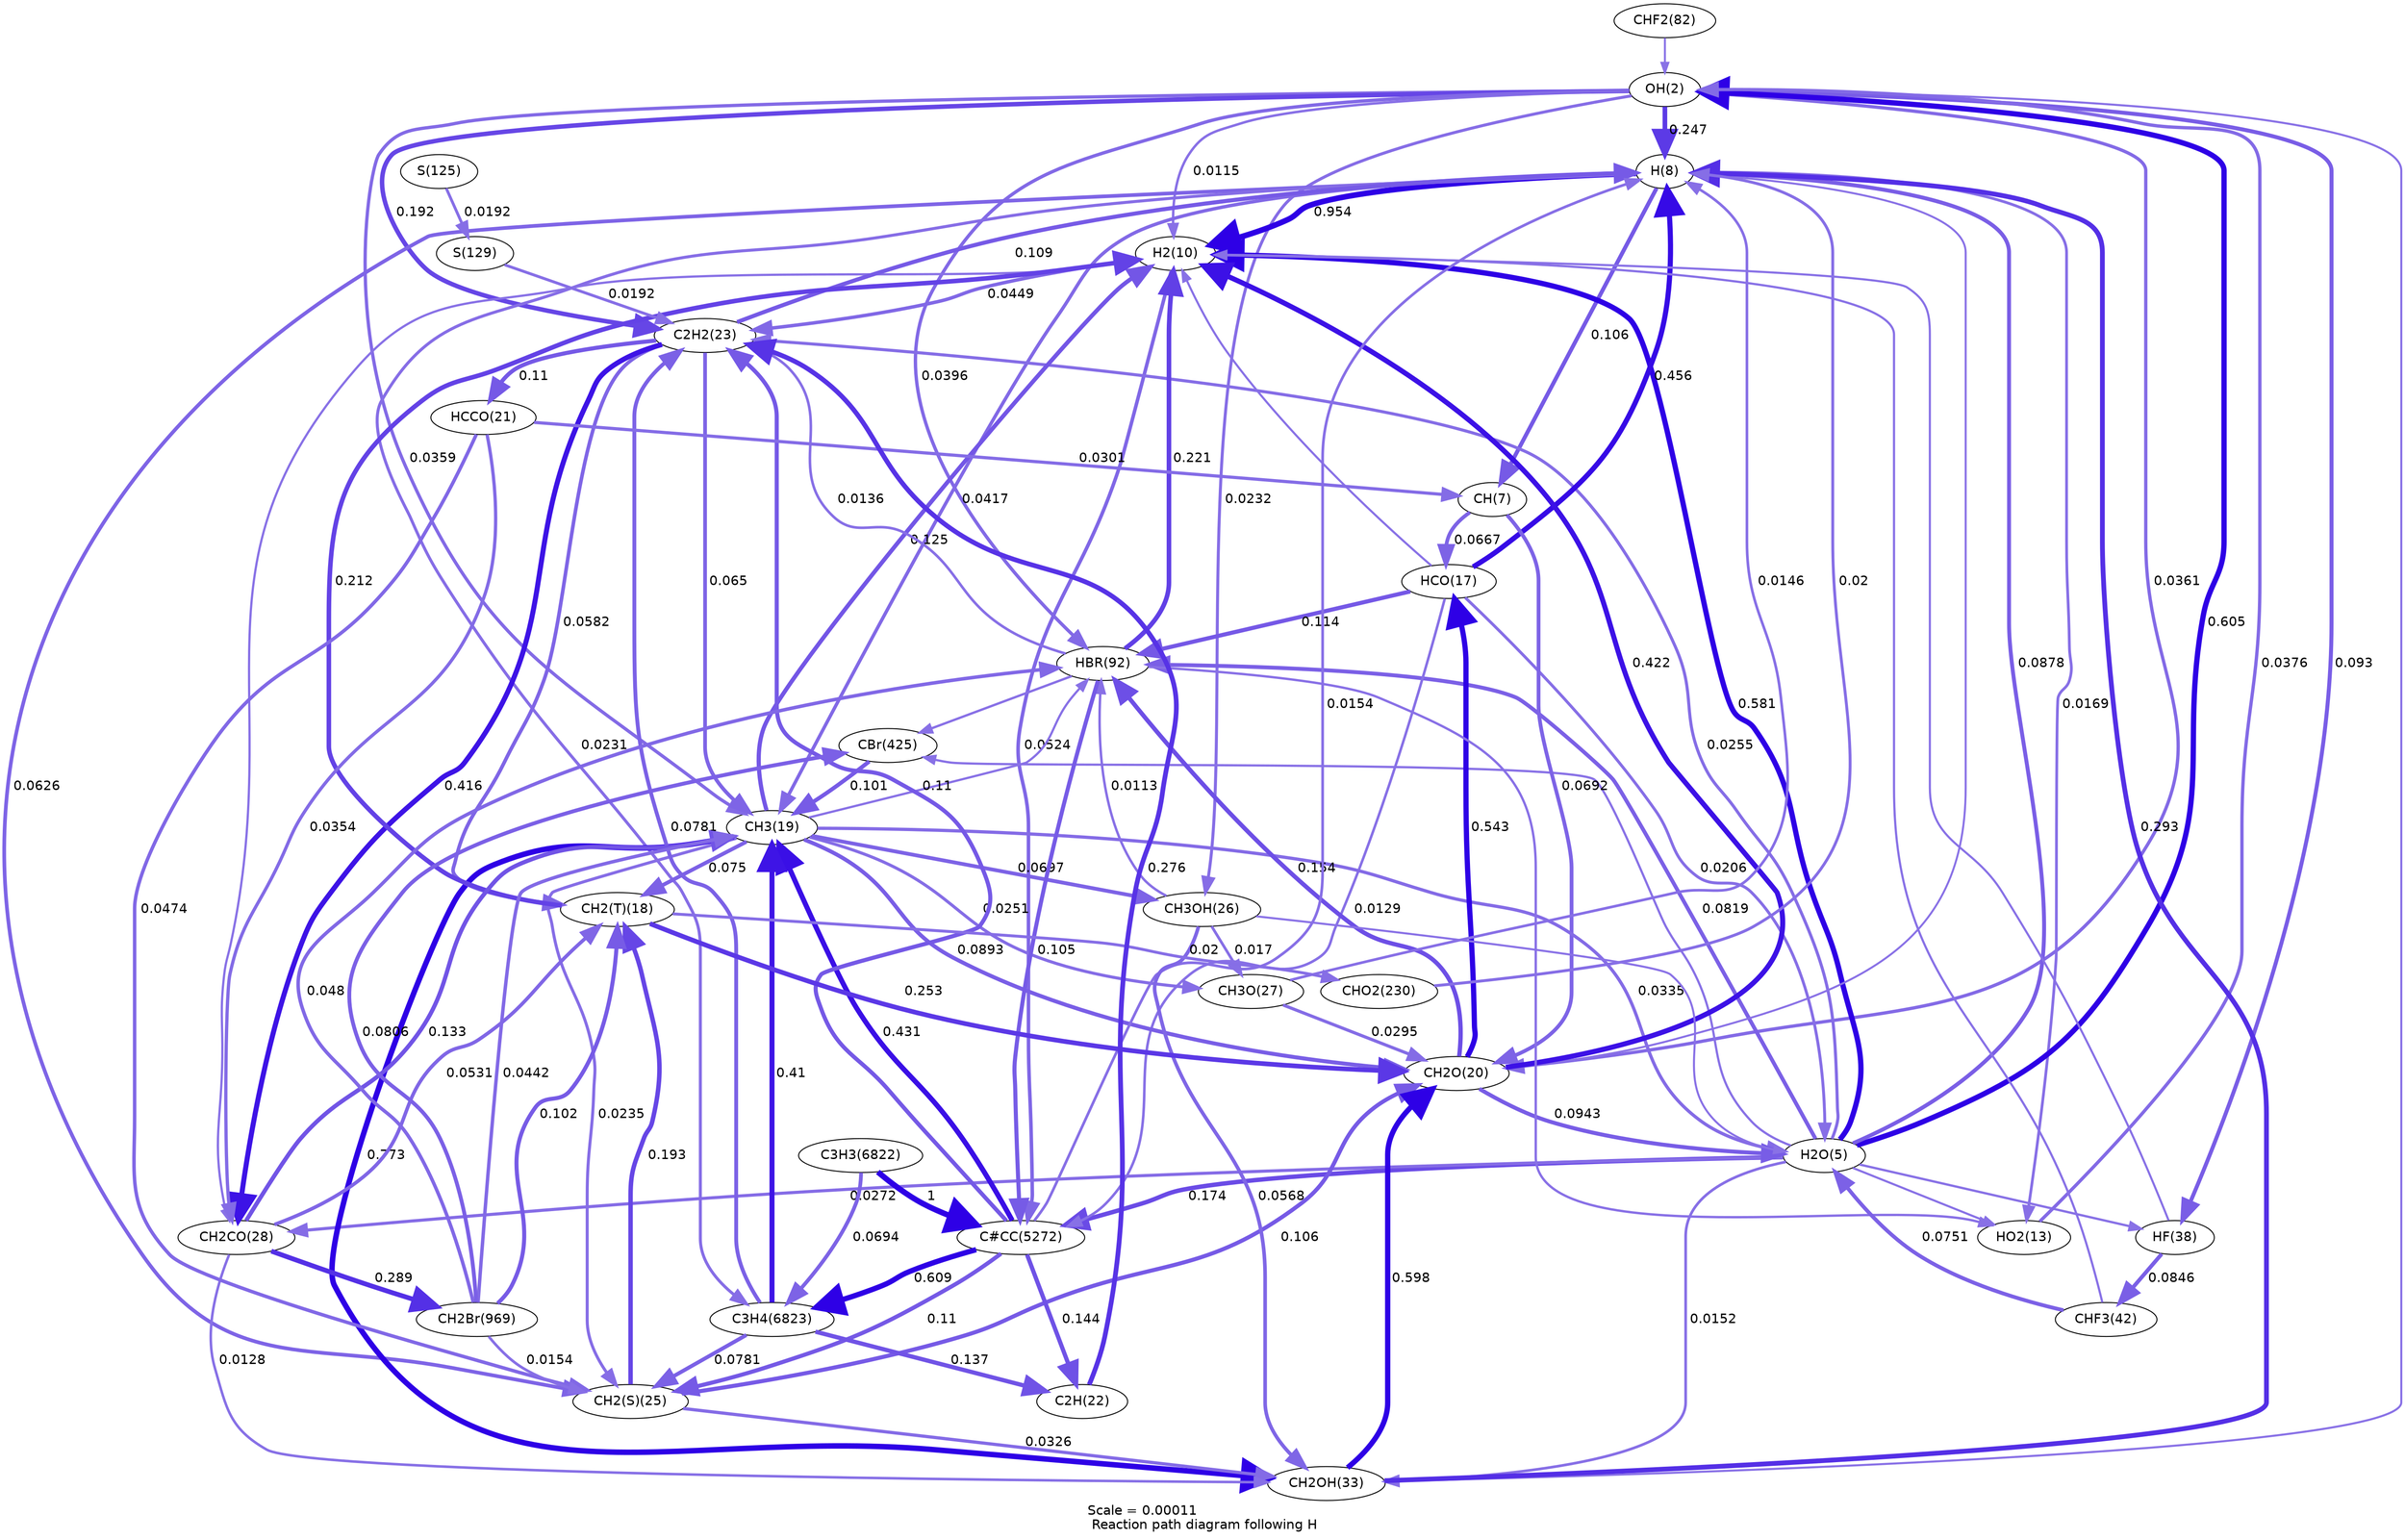 digraph reaction_paths {
center=1;
s3 -> s9[fontname="Helvetica", penwidth=4.94, arrowsize=2.47, color="0.7, 0.747, 0.9"
, label=" 0.247"];
s9 -> s11[fontname="Helvetica", penwidth=5.96, arrowsize=2.98, color="0.7, 1.45, 0.9"
, label=" 0.954"];
s6 -> s9[fontname="Helvetica", penwidth=4.16, arrowsize=2.08, color="0.7, 0.588, 0.9"
, label=" 0.0878"];
s9 -> s14[fontname="Helvetica", penwidth=2.92, arrowsize=1.46, color="0.7, 0.517, 0.9"
, label=" 0.0169"];
s18 -> s9[fontname="Helvetica", penwidth=5.41, arrowsize=2.7, color="0.7, 0.956, 0.9"
, label=" 0.456"];
s9 -> s8[fontname="Helvetica", penwidth=4.3, arrowsize=2.15, color="0.7, 0.606, 0.9"
, label=" 0.106"];
s9 -> s20[fontname="Helvetica", penwidth=3.6, arrowsize=1.8, color="0.7, 0.542, 0.9"
, label=" 0.0417"];
s21 -> s9[fontname="Helvetica", penwidth=2.09, arrowsize=1.05, color="0.7, 0.506, 0.9"
];
s24 -> s9[fontname="Helvetica", penwidth=4.32, arrowsize=2.16, color="0.7, 0.609, 0.9"
, label=" 0.109"];
s9 -> s26[fontname="Helvetica", penwidth=3.91, arrowsize=1.95, color="0.7, 0.563, 0.9"
, label=" 0.0626"];
s28 -> s9[fontname="Helvetica", penwidth=2.81, arrowsize=1.41, color="0.7, 0.515, 0.9"
, label=" 0.0146"];
s34 -> s9[fontname="Helvetica", penwidth=5.07, arrowsize=2.54, color="0.7, 0.793, 0.9"
, label=" 0.293"];
s72 -> s9[fontname="Helvetica", penwidth=3.05, arrowsize=1.52, color="0.7, 0.52, 0.9"
, label=" 0.02"];
s121 -> s9[fontname="Helvetica", penwidth=2.85, arrowsize=1.43, color="0.7, 0.515, 0.9"
, label=" 0.0154"];
s9 -> s129[fontname="Helvetica", penwidth=3.16, arrowsize=1.58, color="0.7, 0.523, 0.9"
, label=" 0.0231"];
s3 -> s11[fontname="Helvetica", penwidth=2.63, arrowsize=1.32, color="0.7, 0.512, 0.9"
, label=" 0.0115"];
s6 -> s3[fontname="Helvetica", penwidth=5.62, arrowsize=2.81, color="0.7, 1.1, 0.9"
, label=" 0.605"];
s14 -> s3[fontname="Helvetica", penwidth=3.52, arrowsize=1.76, color="0.7, 0.538, 0.9"
, label=" 0.0376"];
s3 -> s20[fontname="Helvetica", penwidth=3.49, arrowsize=1.74, color="0.7, 0.536, 0.9"
, label=" 0.0359"];
s3 -> s21[fontname="Helvetica", penwidth=3.49, arrowsize=1.75, color="0.7, 0.536, 0.9"
, label=" 0.0361"];
s3 -> s24[fontname="Helvetica", penwidth=4.75, arrowsize=2.38, color="0.7, 0.692, 0.9"
, label=" 0.192"];
s3 -> s34[fontname="Helvetica", penwidth=2.18, arrowsize=1.09, color="0.7, 0.506, 0.9"
];
s3 -> s27[fontname="Helvetica", penwidth=3.16, arrowsize=1.58, color="0.7, 0.523, 0.9"
, label=" 0.0232"];
s3 -> s50[fontname="Helvetica", penwidth=3.56, arrowsize=1.78, color="0.7, 0.54, 0.9"
, label=" 0.0396"];
s3 -> s39[fontname="Helvetica", penwidth=4.21, arrowsize=2.1, color="0.7, 0.593, 0.9"
, label=" 0.093"];
s47 -> s3[fontname="Helvetica", penwidth=2.07, arrowsize=1.04, color="0.7, 0.505, 0.9"
];
s6 -> s11[fontname="Helvetica", penwidth=5.59, arrowsize=2.8, color="0.7, 1.08, 0.9"
, label=" 0.581"];
s18 -> s11[fontname="Helvetica", penwidth=2.24, arrowsize=1.12, color="0.7, 0.507, 0.9"
];
s19 -> s11[fontname="Helvetica", penwidth=4.83, arrowsize=2.41, color="0.7, 0.712, 0.9"
, label=" 0.212"];
s20 -> s11[fontname="Helvetica", penwidth=4.43, arrowsize=2.21, color="0.7, 0.625, 0.9"
, label=" 0.125"];
s21 -> s11[fontname="Helvetica", penwidth=5.35, arrowsize=2.67, color="0.7, 0.922, 0.9"
, label=" 0.422"];
s11 -> s24[fontname="Helvetica", penwidth=3.66, arrowsize=1.83, color="0.7, 0.545, 0.9"
, label=" 0.0449"];
s11 -> s29[fontname="Helvetica", penwidth=2.36, arrowsize=1.18, color="0.7, 0.508, 0.9"
];
s50 -> s11[fontname="Helvetica", penwidth=4.86, arrowsize=2.43, color="0.7, 0.721, 0.9"
, label=" 0.221"];
s41 -> s11[fontname="Helvetica", penwidth=2.32, arrowsize=1.16, color="0.7, 0.508, 0.9"
];
s39 -> s11[fontname="Helvetica", penwidth=2.23, arrowsize=1.12, color="0.7, 0.507, 0.9"
];
s11 -> s121[fontname="Helvetica", penwidth=3.77, arrowsize=1.89, color="0.7, 0.552, 0.9"
, label=" 0.0524"];
s6 -> s14[fontname="Helvetica", penwidth=2.23, arrowsize=1.11, color="0.7, 0.507, 0.9"
];
s18 -> s6[fontname="Helvetica", penwidth=3.07, arrowsize=1.53, color="0.7, 0.521, 0.9"
, label=" 0.0206"];
s20 -> s6[fontname="Helvetica", penwidth=3.44, arrowsize=1.72, color="0.7, 0.533, 0.9"
, label=" 0.0335"];
s21 -> s6[fontname="Helvetica", penwidth=4.22, arrowsize=2.11, color="0.7, 0.594, 0.9"
, label=" 0.0943"];
s6 -> s24[fontname="Helvetica", penwidth=3.23, arrowsize=1.61, color="0.7, 0.525, 0.9"
, label=" 0.0255"];
s6 -> s29[fontname="Helvetica", penwidth=3.28, arrowsize=1.64, color="0.7, 0.527, 0.9"
, label=" 0.0272"];
s6 -> s34[fontname="Helvetica", penwidth=2.84, arrowsize=1.42, color="0.7, 0.515, 0.9"
, label=" 0.0152"];
s27 -> s6[fontname="Helvetica", penwidth=2.14, arrowsize=1.07, color="0.7, 0.506, 0.9"
];
s6 -> s50[fontname="Helvetica", penwidth=4.11, arrowsize=2.06, color="0.7, 0.582, 0.9"
, label=" 0.0819"];
s41 -> s6[fontname="Helvetica", penwidth=4.05, arrowsize=2.02, color="0.7, 0.575, 0.9"
, label=" 0.0751"];
s6 -> s76[fontname="Helvetica", penwidth=2.36, arrowsize=1.18, color="0.7, 0.508, 0.9"
];
s6 -> s39[fontname="Helvetica", penwidth=2.43, arrowsize=1.22, color="0.7, 0.509, 0.9"
];
s6 -> s121[fontname="Helvetica", penwidth=4.68, arrowsize=2.34, color="0.7, 0.674, 0.9"
, label=" 0.174"];
s50 -> s14[fontname="Helvetica", penwidth=2.49, arrowsize=1.25, color="0.7, 0.51, 0.9"
];
s8 -> s18[fontname="Helvetica", penwidth=3.96, arrowsize=1.98, color="0.7, 0.567, 0.9"
, label=" 0.0667"];
s21 -> s18[fontname="Helvetica", penwidth=5.54, arrowsize=2.77, color="0.7, 1.04, 0.9"
, label=" 0.543"];
s18 -> s50[fontname="Helvetica", penwidth=4.36, arrowsize=2.18, color="0.7, 0.614, 0.9"
, label=" 0.114"];
s18 -> s121[fontname="Helvetica", penwidth=2.72, arrowsize=1.36, color="0.7, 0.513, 0.9"
, label=" 0.0129"];
s8 -> s21[fontname="Helvetica", penwidth=3.98, arrowsize=1.99, color="0.7, 0.569, 0.9"
, label=" 0.0692"];
s22 -> s8[fontname="Helvetica", penwidth=3.36, arrowsize=1.68, color="0.7, 0.53, 0.9"
, label=" 0.0301"];
s20 -> s19[fontname="Helvetica", penwidth=4.04, arrowsize=2.02, color="0.7, 0.575, 0.9"
, label=" 0.075"];
s19 -> s21[fontname="Helvetica", penwidth=4.96, arrowsize=2.48, color="0.7, 0.753, 0.9"
, label=" 0.253"];
s24 -> s19[fontname="Helvetica", penwidth=3.85, arrowsize=1.93, color="0.7, 0.558, 0.9"
, label=" 0.0582"];
s26 -> s19[fontname="Helvetica", penwidth=4.76, arrowsize=2.38, color="0.7, 0.693, 0.9"
, label=" 0.193"];
s29 -> s19[fontname="Helvetica", penwidth=3.78, arrowsize=1.89, color="0.7, 0.553, 0.9"
, label=" 0.0531"];
s93 -> s19[fontname="Helvetica", penwidth=4.28, arrowsize=2.14, color="0.7, 0.602, 0.9"
, label=" 0.102"];
s19 -> s72[fontname="Helvetica", penwidth=3.05, arrowsize=1.52, color="0.7, 0.52, 0.9"
, label=" 0.02"];
s20 -> s21[fontname="Helvetica", penwidth=4.18, arrowsize=2.09, color="0.7, 0.589, 0.9"
, label=" 0.0893"];
s24 -> s20[fontname="Helvetica", penwidth=3.94, arrowsize=1.97, color="0.7, 0.565, 0.9"
, label=" 0.065"];
s20 -> s26[fontname="Helvetica", penwidth=3.17, arrowsize=1.58, color="0.7, 0.523, 0.9"
, label=" 0.0235"];
s20 -> s28[fontname="Helvetica", penwidth=3.22, arrowsize=1.61, color="0.7, 0.525, 0.9"
, label=" 0.0251"];
s29 -> s20[fontname="Helvetica", penwidth=4.48, arrowsize=2.24, color="0.7, 0.633, 0.9"
, label=" 0.133"];
s20 -> s34[fontname="Helvetica", penwidth=5.81, arrowsize=2.9, color="0.7, 1.27, 0.9"
, label=" 0.773"];
s20 -> s27[fontname="Helvetica", penwidth=3.99, arrowsize=1.99, color="0.7, 0.57, 0.9"
, label=" 0.0697"];
s20 -> s50[fontname="Helvetica", penwidth=2.36, arrowsize=1.18, color="0.7, 0.508, 0.9"
];
s76 -> s20[fontname="Helvetica", penwidth=4.27, arrowsize=2.13, color="0.7, 0.601, 0.9"
, label=" 0.101"];
s93 -> s20[fontname="Helvetica", penwidth=3.65, arrowsize=1.82, color="0.7, 0.544, 0.9"
, label=" 0.0442"];
s121 -> s20[fontname="Helvetica", penwidth=5.36, arrowsize=2.68, color="0.7, 0.931, 0.9"
, label=" 0.431"];
s129 -> s20[fontname="Helvetica", penwidth=5.33, arrowsize=2.66, color="0.7, 0.91, 0.9"
, label=" 0.41"];
s26 -> s21[fontname="Helvetica", penwidth=4.31, arrowsize=2.15, color="0.7, 0.606, 0.9"
, label=" 0.106"];
s28 -> s21[fontname="Helvetica", penwidth=3.34, arrowsize=1.67, color="0.7, 0.529, 0.9"
, label=" 0.0295"];
s34 -> s21[fontname="Helvetica", penwidth=5.61, arrowsize=2.81, color="0.7, 1.1, 0.9"
, label=" 0.598"];
s21 -> s50[fontname="Helvetica", penwidth=4.59, arrowsize=2.29, color="0.7, 0.654, 0.9"
, label=" 0.154"];
s24 -> s22[fontname="Helvetica", penwidth=4.33, arrowsize=2.17, color="0.7, 0.61, 0.9"
, label=" 0.11"];
s22 -> s26[fontname="Helvetica", penwidth=3.7, arrowsize=1.85, color="0.7, 0.547, 0.9"
, label=" 0.0474"];
s22 -> s29[fontname="Helvetica", penwidth=3.48, arrowsize=1.74, color="0.7, 0.535, 0.9"
, label=" 0.0354"];
s23 -> s24[fontname="Helvetica", penwidth=5.03, arrowsize=2.51, color="0.7, 0.776, 0.9"
, label=" 0.276"];
s121 -> s23[fontname="Helvetica", penwidth=4.53, arrowsize=2.27, color="0.7, 0.644, 0.9"
, label=" 0.144"];
s129 -> s23[fontname="Helvetica", penwidth=4.5, arrowsize=2.25, color="0.7, 0.637, 0.9"
, label=" 0.137"];
s24 -> s29[fontname="Helvetica", penwidth=5.34, arrowsize=2.67, color="0.7, 0.916, 0.9"
, label=" 0.416"];
s50 -> s24[fontname="Helvetica", penwidth=2.76, arrowsize=1.38, color="0.7, 0.514, 0.9"
, label=" 0.0136"];
s54 -> s24[fontname="Helvetica", penwidth=3.02, arrowsize=1.51, color="0.7, 0.519, 0.9"
, label=" 0.0192"];
s121 -> s24[fontname="Helvetica", penwidth=4.33, arrowsize=2.17, color="0.7, 0.61, 0.9"
, label=" 0.11"];
s129 -> s24[fontname="Helvetica", penwidth=4.07, arrowsize=2.04, color="0.7, 0.578, 0.9"
, label=" 0.0781"];
s26 -> s34[fontname="Helvetica", penwidth=3.42, arrowsize=1.71, color="0.7, 0.533, 0.9"
, label=" 0.0326"];
s93 -> s26[fontname="Helvetica", penwidth=2.85, arrowsize=1.42, color="0.7, 0.515, 0.9"
, label=" 0.0154"];
s121 -> s26[fontname="Helvetica", penwidth=4.33, arrowsize=2.17, color="0.7, 0.61, 0.9"
, label=" 0.11"];
s129 -> s26[fontname="Helvetica", penwidth=4.08, arrowsize=2.04, color="0.7, 0.578, 0.9"
, label=" 0.0781"];
s27 -> s28[fontname="Helvetica", penwidth=2.92, arrowsize=1.46, color="0.7, 0.517, 0.9"
, label=" 0.017"];
s29 -> s34[fontname="Helvetica", penwidth=2.71, arrowsize=1.36, color="0.7, 0.513, 0.9"
, label=" 0.0128"];
s29 -> s93[fontname="Helvetica", penwidth=5.06, arrowsize=2.53, color="0.7, 0.789, 0.9"
, label=" 0.289"];
s27 -> s34[fontname="Helvetica", penwidth=3.83, arrowsize=1.92, color="0.7, 0.557, 0.9"
, label=" 0.0568"];
s27 -> s50[fontname="Helvetica", penwidth=2.62, arrowsize=1.31, color="0.7, 0.511, 0.9"
, label=" 0.0113"];
s50 -> s76[fontname="Helvetica", penwidth=2.49, arrowsize=1.25, color="0.7, 0.51, 0.9"
];
s93 -> s50[fontname="Helvetica", penwidth=3.71, arrowsize=1.85, color="0.7, 0.548, 0.9"
, label=" 0.048"];
s50 -> s121[fontname="Helvetica", penwidth=4.3, arrowsize=2.15, color="0.7, 0.605, 0.9"
, label=" 0.105"];
s52 -> s54[fontname="Helvetica", penwidth=3.02, arrowsize=1.51, color="0.7, 0.519, 0.9"
, label=" 0.0192"];
s39 -> s41[fontname="Helvetica", penwidth=4.14, arrowsize=2.07, color="0.7, 0.585, 0.9"
, label=" 0.0846"];
s93 -> s76[fontname="Helvetica", penwidth=4.1, arrowsize=2.05, color="0.7, 0.581, 0.9"
, label=" 0.0806"];
s121 -> s129[fontname="Helvetica", penwidth=5.63, arrowsize=2.81, color="0.7, 1.11, 0.9"
, label=" 0.609"];
s128 -> s121[fontname="Helvetica", penwidth=6, arrowsize=3, color="0.7, 1.5, 0.9"
, label=" 1"];
s128 -> s129[fontname="Helvetica", penwidth=3.99, arrowsize=1.99, color="0.7, 0.569, 0.9"
, label=" 0.0694"];
s3 [ fontname="Helvetica", label="OH(2)"];
s6 [ fontname="Helvetica", label="H2O(5)"];
s8 [ fontname="Helvetica", label="CH(7)"];
s9 [ fontname="Helvetica", label="H(8)"];
s11 [ fontname="Helvetica", label="H2(10)"];
s14 [ fontname="Helvetica", label="HO2(13)"];
s18 [ fontname="Helvetica", label="HCO(17)"];
s19 [ fontname="Helvetica", label="CH2(T)(18)"];
s20 [ fontname="Helvetica", label="CH3(19)"];
s21 [ fontname="Helvetica", label="CH2O(20)"];
s22 [ fontname="Helvetica", label="HCCO(21)"];
s23 [ fontname="Helvetica", label="C2H(22)"];
s24 [ fontname="Helvetica", label="C2H2(23)"];
s26 [ fontname="Helvetica", label="CH2(S)(25)"];
s27 [ fontname="Helvetica", label="CH3OH(26)"];
s28 [ fontname="Helvetica", label="CH3O(27)"];
s29 [ fontname="Helvetica", label="CH2CO(28)"];
s34 [ fontname="Helvetica", label="CH2OH(33)"];
s39 [ fontname="Helvetica", label="HF(38)"];
s41 [ fontname="Helvetica", label="CHF3(42)"];
s47 [ fontname="Helvetica", label="CHF2(82)"];
s50 [ fontname="Helvetica", label="HBR(92)"];
s52 [ fontname="Helvetica", label="S(125)"];
s54 [ fontname="Helvetica", label="S(129)"];
s72 [ fontname="Helvetica", label="CHO2(230)"];
s76 [ fontname="Helvetica", label="CBr(425)"];
s93 [ fontname="Helvetica", label="CH2Br(969)"];
s121 [ fontname="Helvetica", label="C#CC(5272)"];
s128 [ fontname="Helvetica", label="C3H3(6822)"];
s129 [ fontname="Helvetica", label="C3H4(6823)"];
 label = "Scale = 0.00011\l Reaction path diagram following H";
 fontname = "Helvetica";
}
